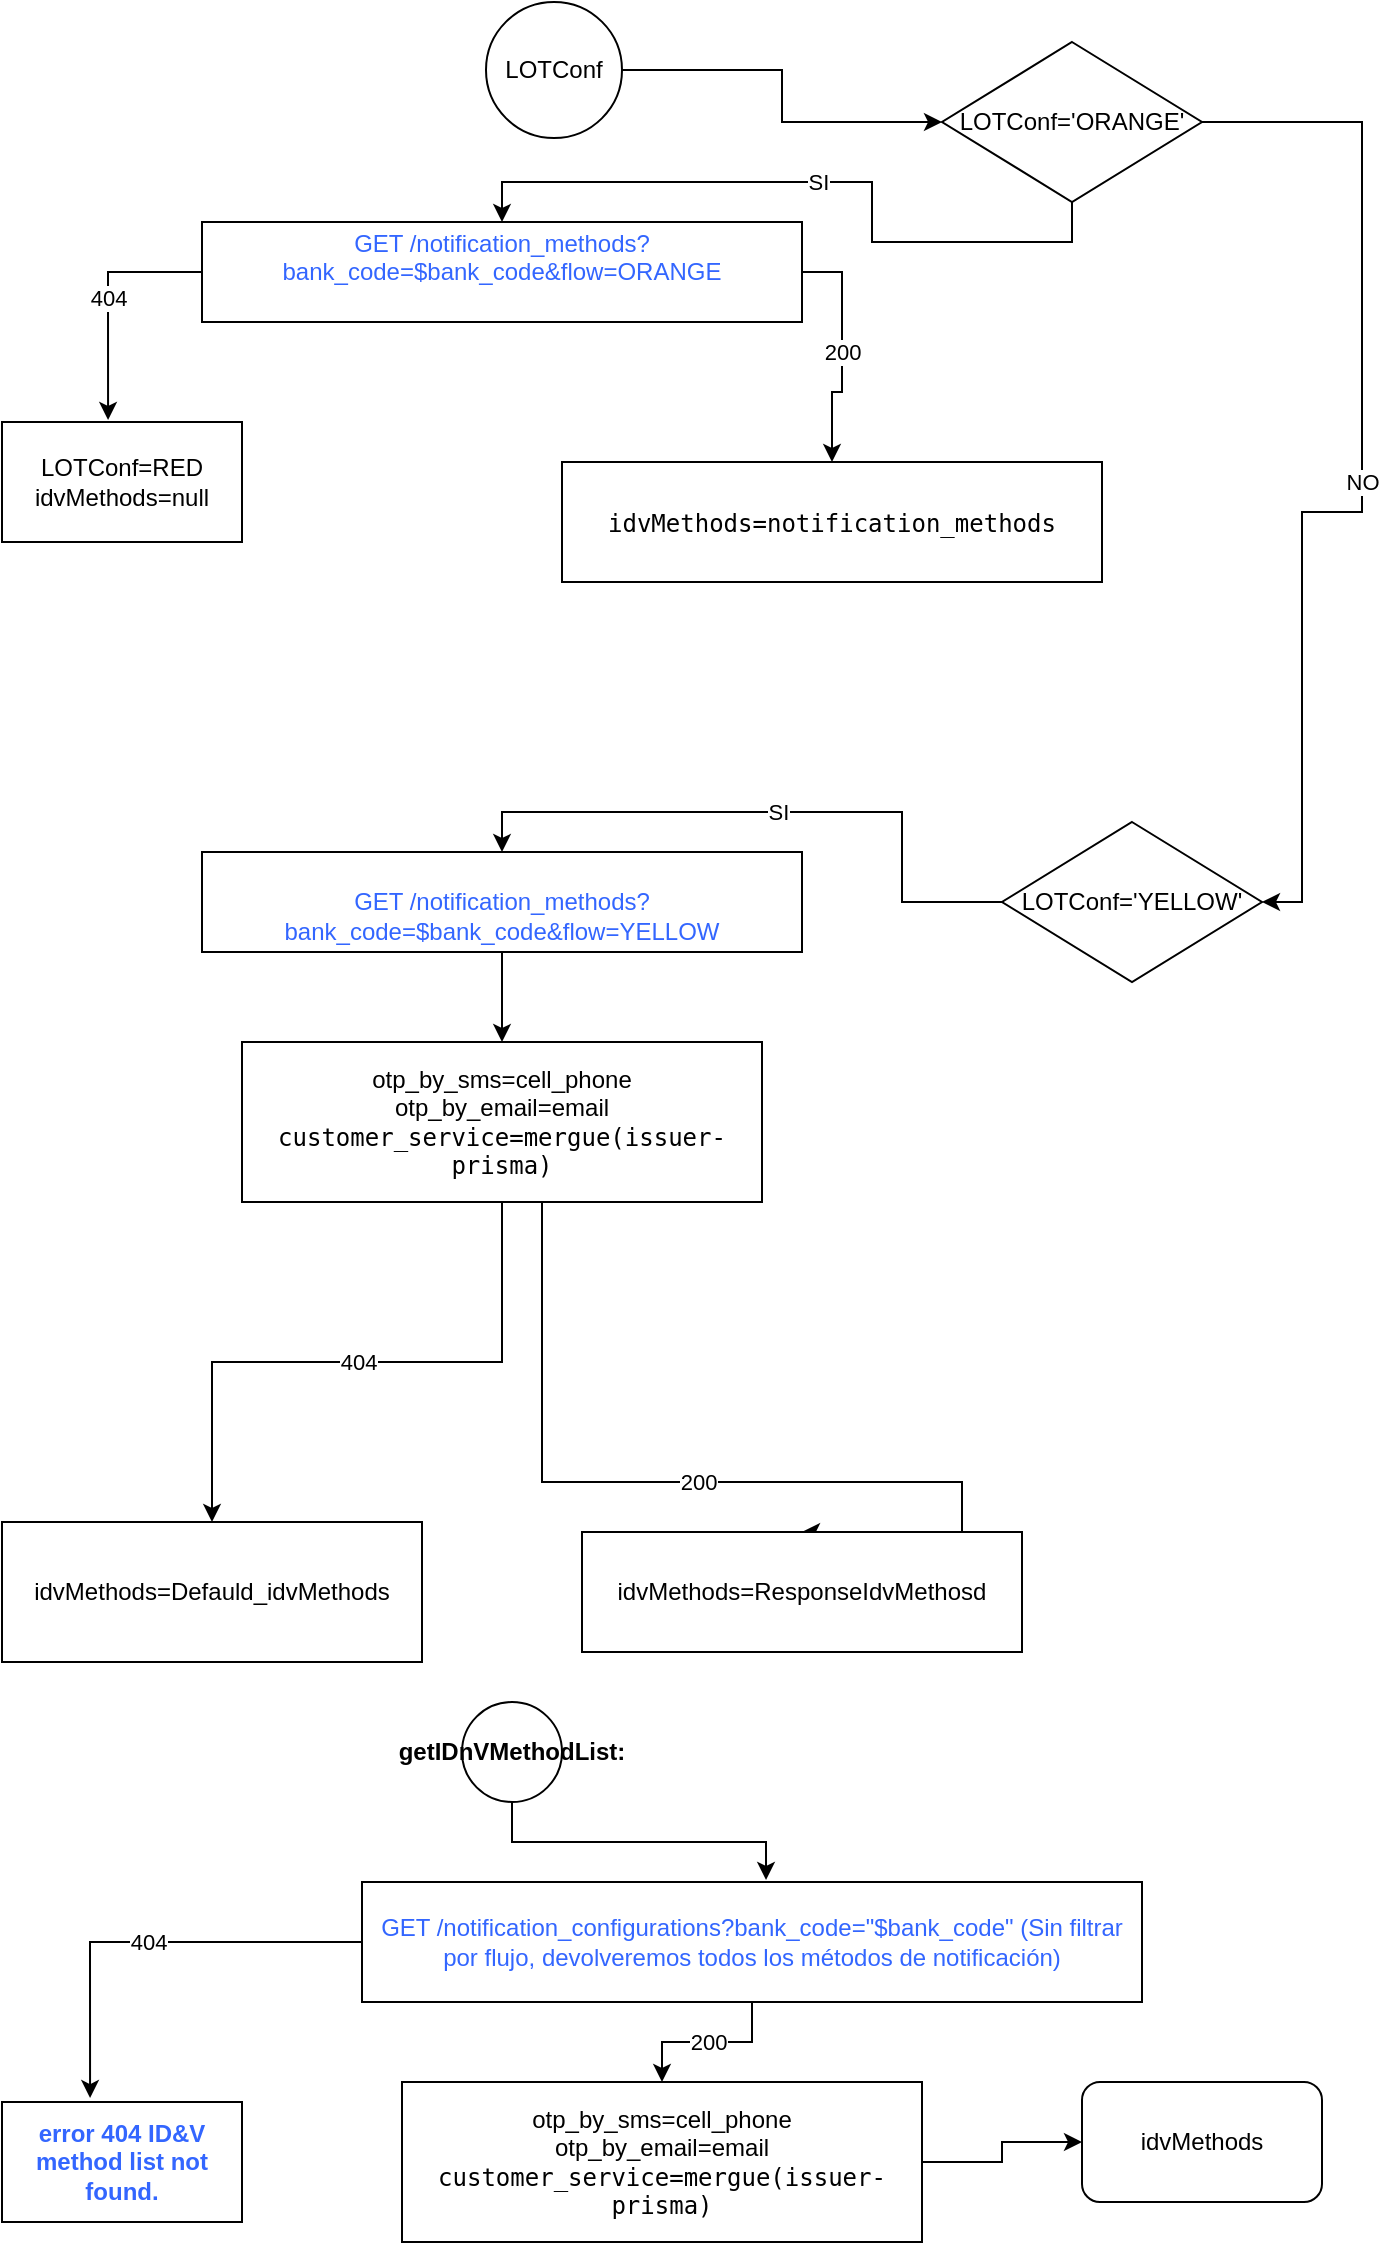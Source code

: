 <mxfile version="14.6.13" type="github">
  <diagram id="C5RBs43oDa-KdzZeNtuy" name="Page-1">
    <mxGraphModel dx="868" dy="451" grid="1" gridSize="10" guides="1" tooltips="1" connect="1" arrows="1" fold="1" page="1" pageScale="1" pageWidth="827" pageHeight="1169" math="0" shadow="0">
      <root>
        <mxCell id="WIyWlLk6GJQsqaUBKTNV-0" />
        <mxCell id="WIyWlLk6GJQsqaUBKTNV-1" parent="WIyWlLk6GJQsqaUBKTNV-0" />
        <mxCell id="--8OfGOdi-1qrSHV2bzc-3" value="404" style="edgeStyle=orthogonalEdgeStyle;rounded=0;orthogonalLoop=1;jettySize=auto;html=1;entryX=0.442;entryY=-0.017;entryDx=0;entryDy=0;entryPerimeter=0;exitX=0;exitY=0.5;exitDx=0;exitDy=0;" edge="1" parent="WIyWlLk6GJQsqaUBKTNV-1" source="--8OfGOdi-1qrSHV2bzc-1" target="--8OfGOdi-1qrSHV2bzc-2">
          <mxGeometry relative="1" as="geometry" />
        </mxCell>
        <mxCell id="--8OfGOdi-1qrSHV2bzc-6" value="200" style="edgeStyle=orthogonalEdgeStyle;rounded=0;orthogonalLoop=1;jettySize=auto;html=1;exitX=1;exitY=0.5;exitDx=0;exitDy=0;entryX=0.5;entryY=0;entryDx=0;entryDy=0;" edge="1" parent="WIyWlLk6GJQsqaUBKTNV-1" source="--8OfGOdi-1qrSHV2bzc-1" target="--8OfGOdi-1qrSHV2bzc-5">
          <mxGeometry relative="1" as="geometry">
            <mxPoint x="560" y="170" as="targetPoint" />
          </mxGeometry>
        </mxCell>
        <mxCell id="--8OfGOdi-1qrSHV2bzc-1" value="&#xa;&lt;span style=&quot;color: rgb(51 , 102 , 255)&quot;&gt;GET /notification_methods?bank_code=$bank_code&amp;amp;flow=ORANGE&lt;/span&gt;&#xa;&#xa;" style="rounded=0;whiteSpace=wrap;html=1;" vertex="1" parent="WIyWlLk6GJQsqaUBKTNV-1">
          <mxGeometry x="160" y="120" width="300" height="50" as="geometry" />
        </mxCell>
        <mxCell id="--8OfGOdi-1qrSHV2bzc-2" value="&lt;div&gt;LOTConf=RED&lt;span style=&quot;background-color: rgb(255 , 255 , 255)&quot;&gt;&lt;br&gt;&lt;/span&gt;&lt;/div&gt;&lt;div&gt;&lt;span style=&quot;background-color: rgb(255 , 255 , 255)&quot;&gt;idvMethods=null&lt;/span&gt;&lt;/div&gt;" style="rounded=0;whiteSpace=wrap;html=1;" vertex="1" parent="WIyWlLk6GJQsqaUBKTNV-1">
          <mxGeometry x="60" y="220" width="120" height="60" as="geometry" />
        </mxCell>
        <mxCell id="--8OfGOdi-1qrSHV2bzc-5" value="&lt;div style=&quot;font-family: &amp;#34;consolas&amp;#34; , &amp;#34;courier new&amp;#34; , monospace ; font-weight: normal ; font-size: 12px ; line-height: 18px&quot;&gt;&lt;div&gt;&lt;pre style=&quot;font-family: &amp;#34;jetbrains mono&amp;#34; , monospace&quot;&gt;&lt;span style=&quot;background-color: rgb(255 , 255 , 255)&quot;&gt;idvMethods=&lt;/span&gt;&lt;span style=&quot;background-color: rgb(255 , 255 , 255)&quot;&gt;notification_methods&lt;/span&gt;&lt;/pre&gt;&lt;/div&gt;&lt;/div&gt;" style="rounded=0;whiteSpace=wrap;html=1;" vertex="1" parent="WIyWlLk6GJQsqaUBKTNV-1">
          <mxGeometry x="340" y="240" width="270" height="60" as="geometry" />
        </mxCell>
        <mxCell id="--8OfGOdi-1qrSHV2bzc-28" value="404" style="edgeStyle=orthogonalEdgeStyle;rounded=0;orthogonalLoop=1;jettySize=auto;html=1;" edge="1" parent="WIyWlLk6GJQsqaUBKTNV-1" source="--8OfGOdi-1qrSHV2bzc-7" target="--8OfGOdi-1qrSHV2bzc-17">
          <mxGeometry relative="1" as="geometry" />
        </mxCell>
        <mxCell id="--8OfGOdi-1qrSHV2bzc-7" value="&lt;div&gt;otp_by_sms=cell_phone&lt;/div&gt;&lt;div&gt;otp_by_email=email&lt;/div&gt;&lt;code class=&quot;java plain&quot;&gt;customer_service=mergue(issuer-prisma)&lt;/code&gt;" style="rounded=0;whiteSpace=wrap;html=1;" vertex="1" parent="WIyWlLk6GJQsqaUBKTNV-1">
          <mxGeometry x="180" y="530" width="260" height="80" as="geometry" />
        </mxCell>
        <mxCell id="--8OfGOdi-1qrSHV2bzc-23" style="edgeStyle=orthogonalEdgeStyle;rounded=0;orthogonalLoop=1;jettySize=auto;html=1;entryX=0;entryY=0.5;entryDx=0;entryDy=0;" edge="1" parent="WIyWlLk6GJQsqaUBKTNV-1" source="--8OfGOdi-1qrSHV2bzc-9" target="--8OfGOdi-1qrSHV2bzc-11">
          <mxGeometry relative="1" as="geometry" />
        </mxCell>
        <mxCell id="--8OfGOdi-1qrSHV2bzc-9" value="LOTConf" style="ellipse;whiteSpace=wrap;html=1;aspect=fixed;" vertex="1" parent="WIyWlLk6GJQsqaUBKTNV-1">
          <mxGeometry x="302" y="10" width="68" height="68" as="geometry" />
        </mxCell>
        <mxCell id="--8OfGOdi-1qrSHV2bzc-12" value="SI" style="edgeStyle=orthogonalEdgeStyle;rounded=0;orthogonalLoop=1;jettySize=auto;html=1;exitX=0.5;exitY=1;exitDx=0;exitDy=0;" edge="1" parent="WIyWlLk6GJQsqaUBKTNV-1" source="--8OfGOdi-1qrSHV2bzc-11" target="--8OfGOdi-1qrSHV2bzc-1">
          <mxGeometry relative="1" as="geometry" />
        </mxCell>
        <mxCell id="--8OfGOdi-1qrSHV2bzc-15" value="NO" style="edgeStyle=orthogonalEdgeStyle;rounded=0;orthogonalLoop=1;jettySize=auto;html=1;entryX=1;entryY=0.5;entryDx=0;entryDy=0;" edge="1" parent="WIyWlLk6GJQsqaUBKTNV-1" source="--8OfGOdi-1qrSHV2bzc-11" target="--8OfGOdi-1qrSHV2bzc-14">
          <mxGeometry relative="1" as="geometry">
            <mxPoint x="700" y="450" as="targetPoint" />
            <Array as="points">
              <mxPoint x="740" y="70" />
              <mxPoint x="740" y="265" />
              <mxPoint x="710" y="265" />
              <mxPoint x="710" y="460" />
            </Array>
          </mxGeometry>
        </mxCell>
        <mxCell id="--8OfGOdi-1qrSHV2bzc-11" value="LOTConf=&#39;ORANGE&#39;" style="rhombus;whiteSpace=wrap;html=1;" vertex="1" parent="WIyWlLk6GJQsqaUBKTNV-1">
          <mxGeometry x="530" y="30" width="130" height="80" as="geometry" />
        </mxCell>
        <mxCell id="--8OfGOdi-1qrSHV2bzc-20" value="200" style="edgeStyle=orthogonalEdgeStyle;rounded=0;orthogonalLoop=1;jettySize=auto;html=1;exitX=0.5;exitY=1;exitDx=0;exitDy=0;entryX=0.5;entryY=0;entryDx=0;entryDy=0;" edge="1" parent="WIyWlLk6GJQsqaUBKTNV-1" source="--8OfGOdi-1qrSHV2bzc-7" target="--8OfGOdi-1qrSHV2bzc-19">
          <mxGeometry relative="1" as="geometry">
            <mxPoint x="410" y="563" as="targetPoint" />
            <Array as="points">
              <mxPoint x="330" y="750" />
              <mxPoint x="540" y="750" />
              <mxPoint x="540" y="775" />
            </Array>
          </mxGeometry>
        </mxCell>
        <mxCell id="--8OfGOdi-1qrSHV2bzc-27" style="edgeStyle=orthogonalEdgeStyle;rounded=0;orthogonalLoop=1;jettySize=auto;html=1;" edge="1" parent="WIyWlLk6GJQsqaUBKTNV-1" source="--8OfGOdi-1qrSHV2bzc-13" target="--8OfGOdi-1qrSHV2bzc-7">
          <mxGeometry relative="1" as="geometry" />
        </mxCell>
        <mxCell id="--8OfGOdi-1qrSHV2bzc-13" value="&lt;br&gt;&lt;span style=&quot;color: rgb(51 , 102 , 255)&quot;&gt;GET /notification_methods?bank_code=$bank_code&amp;amp;flow=YELLOW&lt;/span&gt;&lt;br&gt;" style="rounded=0;whiteSpace=wrap;html=1;" vertex="1" parent="WIyWlLk6GJQsqaUBKTNV-1">
          <mxGeometry x="160" y="435" width="300" height="50" as="geometry" />
        </mxCell>
        <mxCell id="--8OfGOdi-1qrSHV2bzc-16" value="SI" style="edgeStyle=orthogonalEdgeStyle;rounded=0;orthogonalLoop=1;jettySize=auto;html=1;entryX=0.5;entryY=0;entryDx=0;entryDy=0;" edge="1" parent="WIyWlLk6GJQsqaUBKTNV-1" source="--8OfGOdi-1qrSHV2bzc-14" target="--8OfGOdi-1qrSHV2bzc-13">
          <mxGeometry relative="1" as="geometry" />
        </mxCell>
        <mxCell id="--8OfGOdi-1qrSHV2bzc-14" value="LOTConf=&#39;YELLOW&#39;" style="rhombus;whiteSpace=wrap;html=1;" vertex="1" parent="WIyWlLk6GJQsqaUBKTNV-1">
          <mxGeometry x="560" y="420" width="130" height="80" as="geometry" />
        </mxCell>
        <mxCell id="--8OfGOdi-1qrSHV2bzc-17" value="&lt;div&gt;&lt;span style=&quot;background-color: rgb(255 , 255 , 255)&quot;&gt;idvMethods=Defauld_&lt;/span&gt;&lt;span style=&quot;background-color: rgb(255 , 255 , 255)&quot;&gt;idvMethods&lt;/span&gt;&lt;/div&gt;" style="rounded=0;whiteSpace=wrap;html=1;" vertex="1" parent="WIyWlLk6GJQsqaUBKTNV-1">
          <mxGeometry x="60" y="770" width="210" height="70" as="geometry" />
        </mxCell>
        <mxCell id="--8OfGOdi-1qrSHV2bzc-19" value="&lt;div&gt;&lt;span style=&quot;background-color: rgb(255 , 255 , 255)&quot;&gt;idvMethods=ResponseIdvMethosd&lt;/span&gt;&lt;/div&gt;" style="rounded=0;whiteSpace=wrap;html=1;" vertex="1" parent="WIyWlLk6GJQsqaUBKTNV-1">
          <mxGeometry x="350" y="775" width="220" height="60" as="geometry" />
        </mxCell>
        <mxCell id="--8OfGOdi-1qrSHV2bzc-36" style="edgeStyle=orthogonalEdgeStyle;rounded=0;orthogonalLoop=1;jettySize=auto;html=1;entryX=0.518;entryY=-0.017;entryDx=0;entryDy=0;entryPerimeter=0;" edge="1" parent="WIyWlLk6GJQsqaUBKTNV-1" source="--8OfGOdi-1qrSHV2bzc-29" target="--8OfGOdi-1qrSHV2bzc-31">
          <mxGeometry relative="1" as="geometry" />
        </mxCell>
        <mxCell id="--8OfGOdi-1qrSHV2bzc-29" value="&lt;strong style=&quot;text-align: left&quot;&gt;getIDnVMethodList:&lt;/strong&gt;" style="ellipse;whiteSpace=wrap;html=1;aspect=fixed;" vertex="1" parent="WIyWlLk6GJQsqaUBKTNV-1">
          <mxGeometry x="290" y="860" width="50" height="50" as="geometry" />
        </mxCell>
        <mxCell id="--8OfGOdi-1qrSHV2bzc-30" value="&lt;span style=&quot;color: rgb(51 , 102 , 255)&quot;&gt;&lt;strong&gt;error 404 ID&amp;amp;V method list not found.&lt;/strong&gt;&lt;/span&gt;" style="whiteSpace=wrap;html=1;" vertex="1" parent="WIyWlLk6GJQsqaUBKTNV-1">
          <mxGeometry x="60" y="1060" width="120" height="60" as="geometry" />
        </mxCell>
        <mxCell id="--8OfGOdi-1qrSHV2bzc-33" value="404" style="edgeStyle=orthogonalEdgeStyle;rounded=0;orthogonalLoop=1;jettySize=auto;html=1;entryX=0.367;entryY=-0.033;entryDx=0;entryDy=0;entryPerimeter=0;" edge="1" parent="WIyWlLk6GJQsqaUBKTNV-1" source="--8OfGOdi-1qrSHV2bzc-31" target="--8OfGOdi-1qrSHV2bzc-30">
          <mxGeometry relative="1" as="geometry" />
        </mxCell>
        <mxCell id="--8OfGOdi-1qrSHV2bzc-37" value="200" style="edgeStyle=orthogonalEdgeStyle;rounded=0;orthogonalLoop=1;jettySize=auto;html=1;entryX=0.5;entryY=0;entryDx=0;entryDy=0;" edge="1" parent="WIyWlLk6GJQsqaUBKTNV-1" source="--8OfGOdi-1qrSHV2bzc-31" target="--8OfGOdi-1qrSHV2bzc-34">
          <mxGeometry relative="1" as="geometry">
            <Array as="points">
              <mxPoint x="435" y="1030" />
              <mxPoint x="390" y="1030" />
            </Array>
          </mxGeometry>
        </mxCell>
        <mxCell id="--8OfGOdi-1qrSHV2bzc-31" value="&lt;span style=&quot;color: rgb(51 , 102 , 255)&quot;&gt;GET /notification_configurations?bank_code=&quot;$bank_code&quot; (Sin filtrar por flujo, devolveremos todos los métodos de notificación)&lt;/span&gt;" style="whiteSpace=wrap;html=1;" vertex="1" parent="WIyWlLk6GJQsqaUBKTNV-1">
          <mxGeometry x="240" y="950" width="390" height="60" as="geometry" />
        </mxCell>
        <mxCell id="--8OfGOdi-1qrSHV2bzc-39" style="edgeStyle=orthogonalEdgeStyle;rounded=0;orthogonalLoop=1;jettySize=auto;html=1;" edge="1" parent="WIyWlLk6GJQsqaUBKTNV-1" source="--8OfGOdi-1qrSHV2bzc-34" target="--8OfGOdi-1qrSHV2bzc-38">
          <mxGeometry relative="1" as="geometry" />
        </mxCell>
        <mxCell id="--8OfGOdi-1qrSHV2bzc-34" value="&lt;div&gt;otp_by_sms=cell_phone&lt;/div&gt;&lt;div&gt;otp_by_email=email&lt;/div&gt;&lt;code class=&quot;java plain&quot;&gt;customer_service=mergue(issuer-prisma)&lt;/code&gt;" style="rounded=0;whiteSpace=wrap;html=1;" vertex="1" parent="WIyWlLk6GJQsqaUBKTNV-1">
          <mxGeometry x="260" y="1050" width="260" height="80" as="geometry" />
        </mxCell>
        <mxCell id="--8OfGOdi-1qrSHV2bzc-38" value="&lt;span style=&quot;background-color: rgb(255 , 255 , 255)&quot;&gt;idvMethods&lt;/span&gt;" style="rounded=1;whiteSpace=wrap;html=1;" vertex="1" parent="WIyWlLk6GJQsqaUBKTNV-1">
          <mxGeometry x="600" y="1050" width="120" height="60" as="geometry" />
        </mxCell>
      </root>
    </mxGraphModel>
  </diagram>
</mxfile>
